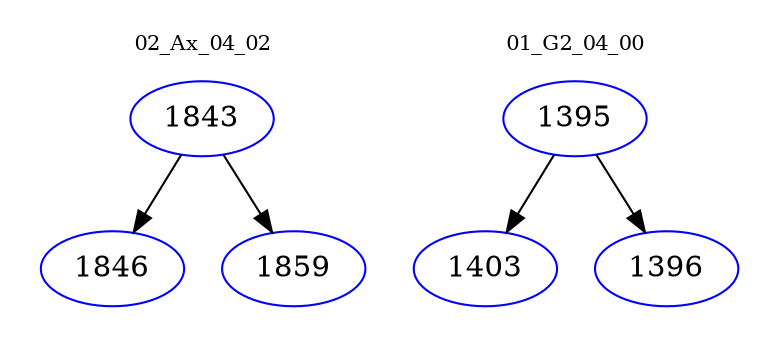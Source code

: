digraph{
subgraph cluster_0 {
color = white
label = "02_Ax_04_02";
fontsize=10;
T0_1843 [label="1843", color="blue"]
T0_1843 -> T0_1846 [color="black"]
T0_1846 [label="1846", color="blue"]
T0_1843 -> T0_1859 [color="black"]
T0_1859 [label="1859", color="blue"]
}
subgraph cluster_1 {
color = white
label = "01_G2_04_00";
fontsize=10;
T1_1395 [label="1395", color="blue"]
T1_1395 -> T1_1403 [color="black"]
T1_1403 [label="1403", color="blue"]
T1_1395 -> T1_1396 [color="black"]
T1_1396 [label="1396", color="blue"]
}
}
